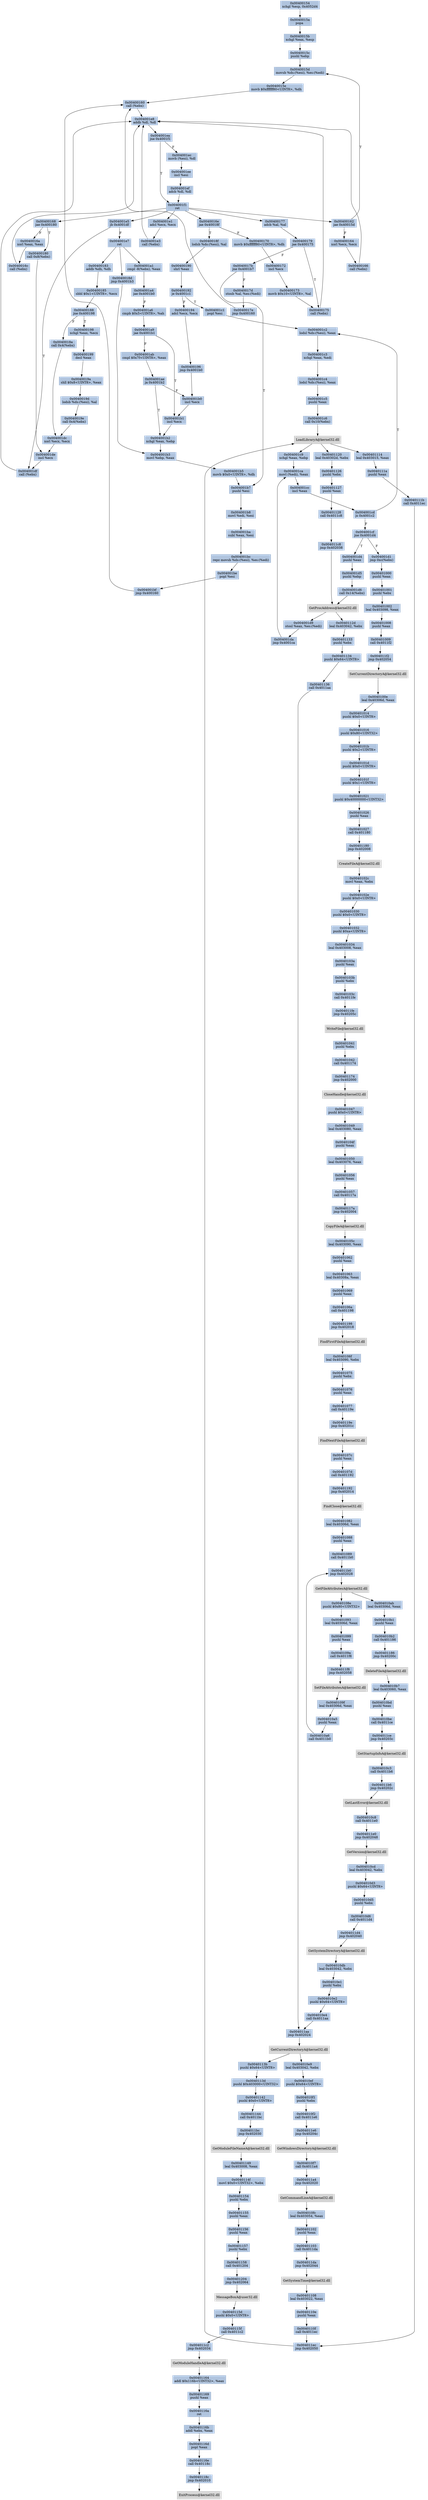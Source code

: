 digraph G {
node[shape=rectangle,style=filled,fillcolor=lightsteelblue,color=lightsteelblue]
bgcolor="transparent"
a0x00400154xchgl_esp_0x4052d4[label="0x00400154\nxchgl %esp, 0x4052d4"];
a0x0040015apopa_[label="0x0040015a\npopa "];
a0x0040015bxchgl_eax_esp[label="0x0040015b\nxchgl %eax, %esp"];
a0x0040015cpushl_ebp[label="0x0040015c\npushl %ebp"];
a0x0040015dmovsb_ds_esi__es_edi_[label="0x0040015d\nmovsb %ds:(%esi), %es:(%edi)"];
a0x0040015emovb_0xffffff80UINT8_dh[label="0x0040015e\nmovb $0xffffff80<UINT8>, %dh"];
a0x00400160call_ebx_[label="0x00400160\ncall (%ebx)"];
a0x004001e8addb_dl_dl[label="0x004001e8\naddb %dl, %dl"];
a0x004001eajne_0x4001f1[label="0x004001ea\njne 0x4001f1"];
a0x004001ecmovb_esi__dl[label="0x004001ec\nmovb (%esi), %dl"];
a0x004001eeincl_esi[label="0x004001ee\nincl %esi"];
a0x004001efadcb_dl_dl[label="0x004001ef\nadcb %dl, %dl"];
a0x004001f1ret[label="0x004001f1\nret"];
a0x00400162jae_0x40015d[label="0x00400162\njae 0x40015d"];
a0x00400164xorl_ecx_ecx[label="0x00400164\nxorl %ecx, %ecx"];
a0x00400166call_ebx_[label="0x00400166\ncall (%ebx)"];
a0x00400168jae_0x400180[label="0x00400168\njae 0x400180"];
a0x0040016axorl_eax_eax[label="0x0040016a\nxorl %eax, %eax"];
a0x0040016ccall_ebx_[label="0x0040016c\ncall (%ebx)"];
a0x0040016ejae_0x40018f[label="0x0040016e\njae 0x40018f"];
a0x00400170movb_0xffffff80UINT8_dh[label="0x00400170\nmovb $0xffffff80<UINT8>, %dh"];
a0x00400172incl_ecx[label="0x00400172\nincl %ecx"];
a0x00400173movb_0x10UINT8_al[label="0x00400173\nmovb $0x10<UINT8>, %al"];
a0x00400175call_ebx_[label="0x00400175\ncall (%ebx)"];
a0x00400177adcb_al_al[label="0x00400177\nadcb %al, %al"];
a0x00400179jae_0x400175[label="0x00400179\njae 0x400175"];
a0x0040017bjne_0x4001b7[label="0x0040017b\njne 0x4001b7"];
a0x0040017dstosb_al_es_edi_[label="0x0040017d\nstosb %al, %es:(%edi)"];
a0x0040017ejmp_0x400160[label="0x0040017e\njmp 0x400160"];
a0x004001b7pushl_esi[label="0x004001b7\npushl %esi"];
a0x004001b8movl_edi_esi[label="0x004001b8\nmovl %edi, %esi"];
a0x004001basubl_eax_esi[label="0x004001ba\nsubl %eax, %esi"];
a0x004001bcrepz_movsb_ds_esi__es_edi_[label="0x004001bc\nrepz movsb %ds:(%esi), %es:(%edi)"];
a0x004001bepopl_esi[label="0x004001be\npopl %esi"];
a0x004001bfjmp_0x400160[label="0x004001bf\njmp 0x400160"];
a0x0040018flodsb_ds_esi__al[label="0x0040018f\nlodsb %ds:(%esi), %al"];
a0x00400190shrl_eax[label="0x00400190\nshrl %eax"];
a0x00400192je_0x4001c1[label="0x00400192\nje 0x4001c1"];
a0x00400194adcl_ecx_ecx[label="0x00400194\nadcl %ecx, %ecx"];
a0x00400196jmp_0x4001b0[label="0x00400196\njmp 0x4001b0"];
a0x004001b0incl_ecx[label="0x004001b0\nincl %ecx"];
a0x004001b1incl_ecx[label="0x004001b1\nincl %ecx"];
a0x004001b2xchgl_eax_ebp[label="0x004001b2\nxchgl %eax, %ebp"];
a0x004001b3movl_ebp_eax[label="0x004001b3\nmovl %ebp, %eax"];
a0x004001b5movb_0x0UINT8_dh[label="0x004001b5\nmovb $0x0<UINT8>, %dh"];
a0x00400180call_0x8ebx_[label="0x00400180\ncall 0x8(%ebx)"];
a0x004001deincl_ecx[label="0x004001de\nincl %ecx"];
a0x004001dfcall_ebx_[label="0x004001df\ncall (%ebx)"];
a0x004001e1adcl_ecx_ecx[label="0x004001e1\nadcl %ecx, %ecx"];
a0x004001e3call_ebx_[label="0x004001e3\ncall (%ebx)"];
a0x004001e5jb_0x4001df[label="0x004001e5\njb 0x4001df"];
a0x004001e7ret[label="0x004001e7\nret"];
a0x00400183addb_dh_dh[label="0x00400183\naddb %dh, %dh"];
a0x00400185sbbl_0x1UINT8_ecx[label="0x00400185\nsbbl $0x1<UINT8>, %ecx"];
a0x00400188jne_0x400198[label="0x00400188\njne 0x400198"];
a0x0040018acall_0x4ebx_[label="0x0040018a\ncall 0x4(%ebx)"];
a0x004001dcxorl_ecx_ecx[label="0x004001dc\nxorl %ecx, %ecx"];
a0x0040018djmp_0x4001b3[label="0x0040018d\njmp 0x4001b3"];
a0x00400198xchgl_eax_ecx[label="0x00400198\nxchgl %eax, %ecx"];
a0x00400199decl_eax[label="0x00400199\ndecl %eax"];
a0x0040019ashll_0x8UINT8_eax[label="0x0040019a\nshll $0x8<UINT8>, %eax"];
a0x0040019dlodsb_ds_esi__al[label="0x0040019d\nlodsb %ds:(%esi), %al"];
a0x0040019ecall_0x4ebx_[label="0x0040019e\ncall 0x4(%ebx)"];
a0x004001a1cmpl__8ebx__eax[label="0x004001a1\ncmpl -8(%ebx), %eax"];
a0x004001a4jae_0x4001b0[label="0x004001a4\njae 0x4001b0"];
a0x004001a6cmpb_0x5UINT8_ah[label="0x004001a6\ncmpb $0x5<UINT8>, %ah"];
a0x004001a9jae_0x4001b1[label="0x004001a9\njae 0x4001b1"];
a0x004001abcmpl_0x7fUINT8_eax[label="0x004001ab\ncmpl $0x7f<UINT8>, %eax"];
a0x004001aeja_0x4001b2[label="0x004001ae\nja 0x4001b2"];
a0x004001c1popl_esi[label="0x004001c1\npopl %esi"];
a0x004001c2lodsl_ds_esi__eax[label="0x004001c2\nlodsl %ds:(%esi), %eax"];
a0x004001c3xchgl_eax_edi[label="0x004001c3\nxchgl %eax, %edi"];
a0x004001c4lodsl_ds_esi__eax[label="0x004001c4\nlodsl %ds:(%esi), %eax"];
a0x004001c5pushl_eax[label="0x004001c5\npushl %eax"];
a0x004001c6call_0x10ebx_[label="0x004001c6\ncall 0x10(%ebx)"];
LoadLibraryA_kernel32_dll[label="LoadLibraryA@kernel32.dll",color="lightgrey",fillcolor="lightgrey"];
a0x004001c9xchgl_eax_ebp[label="0x004001c9\nxchgl %eax, %ebp"];
a0x004001camovl_edi__eax[label="0x004001ca\nmovl (%edi), %eax"];
a0x004001ccincl_eax[label="0x004001cc\nincl %eax"];
a0x004001cdjs_0x4001c2[label="0x004001cd\njs 0x4001c2"];
a0x004001cfjne_0x4001d4[label="0x004001cf\njne 0x4001d4"];
a0x004001d4pushl_eax[label="0x004001d4\npushl %eax"];
a0x004001d5pushl_ebp[label="0x004001d5\npushl %ebp"];
a0x004001d6call_0x14ebx_[label="0x004001d6\ncall 0x14(%ebx)"];
GetProcAddress_kernel32_dll[label="GetProcAddress@kernel32.dll",color="lightgrey",fillcolor="lightgrey"];
a0x004001d9stosl_eax_es_edi_[label="0x004001d9\nstosl %eax, %es:(%edi)"];
a0x004001dajmp_0x4001ca[label="0x004001da\njmp 0x4001ca"];
a0x004001d1jmp_0xcebx_[label="0x004001d1\njmp 0xc(%ebx)"];
a0x00401000pushl_eax[label="0x00401000\npushl %eax"];
a0x00401001pushl_ebx[label="0x00401001\npushl %ebx"];
a0x00401002leal_0x403098_eax[label="0x00401002\nleal 0x403098, %eax"];
a0x00401008pushl_eax[label="0x00401008\npushl %eax"];
a0x00401009call_0x4011f2[label="0x00401009\ncall 0x4011f2"];
a0x004011f2jmp_0x402054[label="0x004011f2\njmp 0x402054"];
SetCurrentDirectoryA_kernel32_dll[label="SetCurrentDirectoryA@kernel32.dll",color="lightgrey",fillcolor="lightgrey"];
a0x0040100eleal_0x40306d_eax[label="0x0040100e\nleal 0x40306d, %eax"];
a0x00401014pushl_0x0UINT8[label="0x00401014\npushl $0x0<UINT8>"];
a0x00401016pushl_0x80UINT32[label="0x00401016\npushl $0x80<UINT32>"];
a0x0040101bpushl_0x2UINT8[label="0x0040101b\npushl $0x2<UINT8>"];
a0x0040101dpushl_0x0UINT8[label="0x0040101d\npushl $0x0<UINT8>"];
a0x0040101fpushl_0x1UINT8[label="0x0040101f\npushl $0x1<UINT8>"];
a0x00401021pushl_0x40000000UINT32[label="0x00401021\npushl $0x40000000<UINT32>"];
a0x00401026pushl_eax[label="0x00401026\npushl %eax"];
a0x00401027call_0x401180[label="0x00401027\ncall 0x401180"];
a0x00401180jmp_0x402008[label="0x00401180\njmp 0x402008"];
CreateFileA_kernel32_dll[label="CreateFileA@kernel32.dll",color="lightgrey",fillcolor="lightgrey"];
a0x0040102cmovl_eax_ebx[label="0x0040102c\nmovl %eax, %ebx"];
a0x0040102epushl_0x0UINT8[label="0x0040102e\npushl $0x0<UINT8>"];
a0x00401030pushl_0x0UINT8[label="0x00401030\npushl $0x0<UINT8>"];
a0x00401032pushl_0xaUINT8[label="0x00401032\npushl $0xa<UINT8>"];
a0x00401034leal_0x403008_eax[label="0x00401034\nleal 0x403008, %eax"];
a0x0040103apushl_eax[label="0x0040103a\npushl %eax"];
a0x0040103bpushl_ebx[label="0x0040103b\npushl %ebx"];
a0x0040103ccall_0x4011fe[label="0x0040103c\ncall 0x4011fe"];
a0x004011fejmp_0x40205c[label="0x004011fe\njmp 0x40205c"];
WriteFile_kernel32_dll[label="WriteFile@kernel32.dll",color="lightgrey",fillcolor="lightgrey"];
a0x00401041pushl_ebx[label="0x00401041\npushl %ebx"];
a0x00401042call_0x401174[label="0x00401042\ncall 0x401174"];
a0x00401174jmp_0x402000[label="0x00401174\njmp 0x402000"];
CloseHandle_kernel32_dll[label="CloseHandle@kernel32.dll",color="lightgrey",fillcolor="lightgrey"];
a0x00401047pushl_0x0UINT8[label="0x00401047\npushl $0x0<UINT8>"];
a0x00401049leal_0x403080_eax[label="0x00401049\nleal 0x403080, %eax"];
a0x0040104fpushl_eax[label="0x0040104f\npushl %eax"];
a0x00401050leal_0x403076_eax[label="0x00401050\nleal 0x403076, %eax"];
a0x00401056pushl_eax[label="0x00401056\npushl %eax"];
a0x00401057call_0x40117a[label="0x00401057\ncall 0x40117a"];
a0x0040117ajmp_0x402004[label="0x0040117a\njmp 0x402004"];
CopyFileA_kernel32_dll[label="CopyFileA@kernel32.dll",color="lightgrey",fillcolor="lightgrey"];
a0x0040105cleal_0x403090_eax[label="0x0040105c\nleal 0x403090, %eax"];
a0x00401062pushl_eax[label="0x00401062\npushl %eax"];
a0x00401063leal_0x40308a_eax[label="0x00401063\nleal 0x40308a, %eax"];
a0x00401069pushl_eax[label="0x00401069\npushl %eax"];
a0x0040106acall_0x401198[label="0x0040106a\ncall 0x401198"];
a0x00401198jmp_0x402018[label="0x00401198\njmp 0x402018"];
FindFirstFileA_kernel32_dll[label="FindFirstFileA@kernel32.dll",color="lightgrey",fillcolor="lightgrey"];
a0x0040106fleal_0x403090_ebx[label="0x0040106f\nleal 0x403090, %ebx"];
a0x00401075pushl_ebx[label="0x00401075\npushl %ebx"];
a0x00401076pushl_eax[label="0x00401076\npushl %eax"];
a0x00401077call_0x40119e[label="0x00401077\ncall 0x40119e"];
a0x0040119ejmp_0x40201c[label="0x0040119e\njmp 0x40201c"];
FindNextFileA_kernel32_dll[label="FindNextFileA@kernel32.dll",color="lightgrey",fillcolor="lightgrey"];
a0x0040107cpushl_eax[label="0x0040107c\npushl %eax"];
a0x0040107dcall_0x401192[label="0x0040107d\ncall 0x401192"];
a0x00401192jmp_0x402014[label="0x00401192\njmp 0x402014"];
FindClose_kernel32_dll[label="FindClose@kernel32.dll",color="lightgrey",fillcolor="lightgrey"];
a0x00401082leal_0x40306d_eax[label="0x00401082\nleal 0x40306d, %eax"];
a0x00401088pushl_eax[label="0x00401088\npushl %eax"];
a0x00401089call_0x4011b0[label="0x00401089\ncall 0x4011b0"];
a0x004011b0jmp_0x402028[label="0x004011b0\njmp 0x402028"];
GetFileAttributesA_kernel32_dll[label="GetFileAttributesA@kernel32.dll",color="lightgrey",fillcolor="lightgrey"];
a0x0040108epushl_0x80UINT32[label="0x0040108e\npushl $0x80<UINT32>"];
a0x00401093leal_0x40306d_eax[label="0x00401093\nleal 0x40306d, %eax"];
a0x00401099pushl_eax[label="0x00401099\npushl %eax"];
a0x0040109acall_0x4011f8[label="0x0040109a\ncall 0x4011f8"];
a0x004011f8jmp_0x402058[label="0x004011f8\njmp 0x402058"];
SetFileAttributesA_kernel32_dll[label="SetFileAttributesA@kernel32.dll",color="lightgrey",fillcolor="lightgrey"];
a0x0040109fleal_0x40306d_eax[label="0x0040109f\nleal 0x40306d, %eax"];
a0x004010a5pushl_eax[label="0x004010a5\npushl %eax"];
a0x004010a6call_0x4011b0[label="0x004010a6\ncall 0x4011b0"];
a0x004010ableal_0x40306d_eax[label="0x004010ab\nleal 0x40306d, %eax"];
a0x004010b1pushl_eax[label="0x004010b1\npushl %eax"];
a0x004010b2call_0x401186[label="0x004010b2\ncall 0x401186"];
a0x00401186jmp_0x40200c[label="0x00401186\njmp 0x40200c"];
DeleteFileA_kernel32_dll[label="DeleteFileA@kernel32.dll",color="lightgrey",fillcolor="lightgrey"];
a0x004010b7leal_0x403060_eax[label="0x004010b7\nleal 0x403060, %eax"];
a0x004010bdpushl_eax[label="0x004010bd\npushl %eax"];
a0x004010becall_0x4011ce[label="0x004010be\ncall 0x4011ce"];
a0x004011cejmp_0x40203c[label="0x004011ce\njmp 0x40203c"];
GetStartupInfoA_kernel32_dll[label="GetStartupInfoA@kernel32.dll",color="lightgrey",fillcolor="lightgrey"];
a0x004010c3call_0x4011b6[label="0x004010c3\ncall 0x4011b6"];
a0x004011b6jmp_0x40202c[label="0x004011b6\njmp 0x40202c"];
GetLastError_kernel32_dll[label="GetLastError@kernel32.dll",color="lightgrey",fillcolor="lightgrey"];
a0x004010c8call_0x4011e0[label="0x004010c8\ncall 0x4011e0"];
a0x004011e0jmp_0x402048[label="0x004011e0\njmp 0x402048"];
GetVersion_kernel32_dll[label="GetVersion@kernel32.dll",color="lightgrey",fillcolor="lightgrey"];
a0x004010cdleal_0x403042_ebx[label="0x004010cd\nleal 0x403042, %ebx"];
a0x004010d3pushl_0x64UINT8[label="0x004010d3\npushl $0x64<UINT8>"];
a0x004010d5pushl_ebx[label="0x004010d5\npushl %ebx"];
a0x004010d6call_0x4011d4[label="0x004010d6\ncall 0x4011d4"];
a0x004011d4jmp_0x402040[label="0x004011d4\njmp 0x402040"];
GetSystemDirectoryA_kernel32_dll[label="GetSystemDirectoryA@kernel32.dll",color="lightgrey",fillcolor="lightgrey"];
a0x004010dbleal_0x403042_ebx[label="0x004010db\nleal 0x403042, %ebx"];
a0x004010e1pushl_ebx[label="0x004010e1\npushl %ebx"];
a0x004010e2pushl_0x64UINT8[label="0x004010e2\npushl $0x64<UINT8>"];
a0x004010e4call_0x4011aa[label="0x004010e4\ncall 0x4011aa"];
a0x004011aajmp_0x402024[label="0x004011aa\njmp 0x402024"];
GetCurrentDirectoryA_kernel32_dll[label="GetCurrentDirectoryA@kernel32.dll",color="lightgrey",fillcolor="lightgrey"];
a0x004010e9leal_0x403042_ebx[label="0x004010e9\nleal 0x403042, %ebx"];
a0x004010efpushl_0x64UINT8[label="0x004010ef\npushl $0x64<UINT8>"];
a0x004010f1pushl_ebx[label="0x004010f1\npushl %ebx"];
a0x004010f2call_0x4011e6[label="0x004010f2\ncall 0x4011e6"];
a0x004011e6jmp_0x40204c[label="0x004011e6\njmp 0x40204c"];
GetWindowsDirectoryA_kernel32_dll[label="GetWindowsDirectoryA@kernel32.dll",color="lightgrey",fillcolor="lightgrey"];
a0x004010f7call_0x4011a4[label="0x004010f7\ncall 0x4011a4"];
a0x004011a4jmp_0x402020[label="0x004011a4\njmp 0x402020"];
GetCommandLineA_kernel32_dll[label="GetCommandLineA@kernel32.dll",color="lightgrey",fillcolor="lightgrey"];
a0x004010fcleal_0x403054_eax[label="0x004010fc\nleal 0x403054, %eax"];
a0x00401102pushl_eax[label="0x00401102\npushl %eax"];
a0x00401103call_0x4011da[label="0x00401103\ncall 0x4011da"];
a0x004011dajmp_0x402044[label="0x004011da\njmp 0x402044"];
GetSystemTime_kernel32_dll[label="GetSystemTime@kernel32.dll",color="lightgrey",fillcolor="lightgrey"];
a0x00401108leal_0x403022_eax[label="0x00401108\nleal 0x403022, %eax"];
a0x0040110epushl_eax[label="0x0040110e\npushl %eax"];
a0x0040110fcall_0x4011ec[label="0x0040110f\ncall 0x4011ec"];
a0x004011ecjmp_0x402050[label="0x004011ec\njmp 0x402050"];
a0x00401114leal_0x403015_eax[label="0x00401114\nleal 0x403015, %eax"];
a0x0040111apushl_eax[label="0x0040111a\npushl %eax"];
a0x0040111bcall_0x4011ec[label="0x0040111b\ncall 0x4011ec"];
a0x00401120leal_0x40302d_ebx[label="0x00401120\nleal 0x40302d, %ebx"];
a0x00401126pushl_ebx[label="0x00401126\npushl %ebx"];
a0x00401127pushl_eax[label="0x00401127\npushl %eax"];
a0x00401128call_0x4011c8[label="0x00401128\ncall 0x4011c8"];
a0x004011c8jmp_0x402038[label="0x004011c8\njmp 0x402038"];
a0x0040112dleal_0x403042_ebx[label="0x0040112d\nleal 0x403042, %ebx"];
a0x00401133pushl_ebx[label="0x00401133\npushl %ebx"];
a0x00401134pushl_0x64UINT8[label="0x00401134\npushl $0x64<UINT8>"];
a0x00401136call_0x4011aa[label="0x00401136\ncall 0x4011aa"];
a0x0040113bpushl_0x64UINT8[label="0x0040113b\npushl $0x64<UINT8>"];
a0x0040113dpushl_0x403000UINT32[label="0x0040113d\npushl $0x403000<UINT32>"];
a0x00401142pushl_0x0UINT8[label="0x00401142\npushl $0x0<UINT8>"];
a0x00401144call_0x4011bc[label="0x00401144\ncall 0x4011bc"];
a0x004011bcjmp_0x402030[label="0x004011bc\njmp 0x402030"];
GetModuleFileNameA_kernel32_dll[label="GetModuleFileNameA@kernel32.dll",color="lightgrey",fillcolor="lightgrey"];
a0x00401149leal_0x403008_eax[label="0x00401149\nleal 0x403008, %eax"];
a0x0040114fmovl_0x0UINT32_ebx[label="0x0040114f\nmovl $0x0<UINT32>, %ebx"];
a0x00401154pushl_ebx[label="0x00401154\npushl %ebx"];
a0x00401155pushl_eax[label="0x00401155\npushl %eax"];
a0x00401156pushl_eax[label="0x00401156\npushl %eax"];
a0x00401157pushl_ebx[label="0x00401157\npushl %ebx"];
a0x00401158call_0x401204[label="0x00401158\ncall 0x401204"];
a0x00401204jmp_0x402064[label="0x00401204\njmp 0x402064"];
MessageBoxA_user32_dll[label="MessageBoxA@user32.dll",color="lightgrey",fillcolor="lightgrey"];
a0x0040115dpushl_0x0UINT8[label="0x0040115d\npushl $0x0<UINT8>"];
a0x0040115fcall_0x4011c2[label="0x0040115f\ncall 0x4011c2"];
a0x004011c2jmp_0x402034[label="0x004011c2\njmp 0x402034"];
GetModuleHandleA_kernel32_dll[label="GetModuleHandleA@kernel32.dll",color="lightgrey",fillcolor="lightgrey"];
a0x00401164addl_0x116bUINT32_eax[label="0x00401164\naddl $0x116b<UINT32>, %eax"];
a0x00401169pushl_eax[label="0x00401169\npushl %eax"];
a0x0040116aret[label="0x0040116a\nret"];
a0x0040116baddl_ebx_eax[label="0x0040116b\naddl %ebx, %eax"];
a0x0040116dpopl_eax[label="0x0040116d\npopl %eax"];
a0x0040116ecall_0x40118c[label="0x0040116e\ncall 0x40118c"];
a0x0040118cjmp_0x402010[label="0x0040118c\njmp 0x402010"];
ExitProcess_kernel32_dll[label="ExitProcess@kernel32.dll",color="lightgrey",fillcolor="lightgrey"];
a0x00400154xchgl_esp_0x4052d4 -> a0x0040015apopa_ [color="#000000"];
a0x0040015apopa_ -> a0x0040015bxchgl_eax_esp [color="#000000"];
a0x0040015bxchgl_eax_esp -> a0x0040015cpushl_ebp [color="#000000"];
a0x0040015cpushl_ebp -> a0x0040015dmovsb_ds_esi__es_edi_ [color="#000000"];
a0x0040015dmovsb_ds_esi__es_edi_ -> a0x0040015emovb_0xffffff80UINT8_dh [color="#000000"];
a0x0040015emovb_0xffffff80UINT8_dh -> a0x00400160call_ebx_ [color="#000000"];
a0x00400160call_ebx_ -> a0x004001e8addb_dl_dl [color="#000000"];
a0x004001e8addb_dl_dl -> a0x004001eajne_0x4001f1 [color="#000000"];
a0x004001eajne_0x4001f1 -> a0x004001ecmovb_esi__dl [color="#000000",label="F"];
a0x004001ecmovb_esi__dl -> a0x004001eeincl_esi [color="#000000"];
a0x004001eeincl_esi -> a0x004001efadcb_dl_dl [color="#000000"];
a0x004001efadcb_dl_dl -> a0x004001f1ret [color="#000000"];
a0x004001f1ret -> a0x00400162jae_0x40015d [color="#000000"];
a0x00400162jae_0x40015d -> a0x0040015dmovsb_ds_esi__es_edi_ [color="#000000",label="T"];
a0x004001eajne_0x4001f1 -> a0x004001f1ret [color="#000000",label="T"];
a0x00400162jae_0x40015d -> a0x00400164xorl_ecx_ecx [color="#000000",label="F"];
a0x00400164xorl_ecx_ecx -> a0x00400166call_ebx_ [color="#000000"];
a0x00400166call_ebx_ -> a0x004001e8addb_dl_dl [color="#000000"];
a0x004001f1ret -> a0x00400168jae_0x400180 [color="#000000"];
a0x00400168jae_0x400180 -> a0x0040016axorl_eax_eax [color="#000000",label="F"];
a0x0040016axorl_eax_eax -> a0x0040016ccall_ebx_ [color="#000000"];
a0x0040016ccall_ebx_ -> a0x004001e8addb_dl_dl [color="#000000"];
a0x004001f1ret -> a0x0040016ejae_0x40018f [color="#000000"];
a0x0040016ejae_0x40018f -> a0x00400170movb_0xffffff80UINT8_dh [color="#000000",label="F"];
a0x00400170movb_0xffffff80UINT8_dh -> a0x00400172incl_ecx [color="#000000"];
a0x00400172incl_ecx -> a0x00400173movb_0x10UINT8_al [color="#000000"];
a0x00400173movb_0x10UINT8_al -> a0x00400175call_ebx_ [color="#000000"];
a0x00400175call_ebx_ -> a0x004001e8addb_dl_dl [color="#000000"];
a0x004001f1ret -> a0x00400177adcb_al_al [color="#000000"];
a0x00400177adcb_al_al -> a0x00400179jae_0x400175 [color="#000000"];
a0x00400179jae_0x400175 -> a0x00400175call_ebx_ [color="#000000",label="T"];
a0x00400179jae_0x400175 -> a0x0040017bjne_0x4001b7 [color="#000000",label="F"];
a0x0040017bjne_0x4001b7 -> a0x0040017dstosb_al_es_edi_ [color="#000000",label="F"];
a0x0040017dstosb_al_es_edi_ -> a0x0040017ejmp_0x400160 [color="#000000"];
a0x0040017ejmp_0x400160 -> a0x00400160call_ebx_ [color="#000000"];
a0x0040017bjne_0x4001b7 -> a0x004001b7pushl_esi [color="#000000",label="T"];
a0x004001b7pushl_esi -> a0x004001b8movl_edi_esi [color="#000000"];
a0x004001b8movl_edi_esi -> a0x004001basubl_eax_esi [color="#000000"];
a0x004001basubl_eax_esi -> a0x004001bcrepz_movsb_ds_esi__es_edi_ [color="#000000"];
a0x004001bcrepz_movsb_ds_esi__es_edi_ -> a0x004001bepopl_esi [color="#000000"];
a0x004001bepopl_esi -> a0x004001bfjmp_0x400160 [color="#000000"];
a0x004001bfjmp_0x400160 -> a0x00400160call_ebx_ [color="#000000"];
a0x0040016ejae_0x40018f -> a0x0040018flodsb_ds_esi__al [color="#000000",label="T"];
a0x0040018flodsb_ds_esi__al -> a0x00400190shrl_eax [color="#000000"];
a0x00400190shrl_eax -> a0x00400192je_0x4001c1 [color="#000000"];
a0x00400192je_0x4001c1 -> a0x00400194adcl_ecx_ecx [color="#000000",label="F"];
a0x00400194adcl_ecx_ecx -> a0x00400196jmp_0x4001b0 [color="#000000"];
a0x00400196jmp_0x4001b0 -> a0x004001b0incl_ecx [color="#000000"];
a0x004001b0incl_ecx -> a0x004001b1incl_ecx [color="#000000"];
a0x004001b1incl_ecx -> a0x004001b2xchgl_eax_ebp [color="#000000"];
a0x004001b2xchgl_eax_ebp -> a0x004001b3movl_ebp_eax [color="#000000"];
a0x004001b3movl_ebp_eax -> a0x004001b5movb_0x0UINT8_dh [color="#000000"];
a0x004001b5movb_0x0UINT8_dh -> a0x004001b7pushl_esi [color="#000000"];
a0x00400168jae_0x400180 -> a0x00400180call_0x8ebx_ [color="#000000",label="T"];
a0x00400180call_0x8ebx_ -> a0x004001deincl_ecx [color="#000000"];
a0x004001deincl_ecx -> a0x004001dfcall_ebx_ [color="#000000"];
a0x004001dfcall_ebx_ -> a0x004001e8addb_dl_dl [color="#000000"];
a0x004001f1ret -> a0x004001e1adcl_ecx_ecx [color="#000000"];
a0x004001e1adcl_ecx_ecx -> a0x004001e3call_ebx_ [color="#000000"];
a0x004001e3call_ebx_ -> a0x004001e8addb_dl_dl [color="#000000"];
a0x004001f1ret -> a0x004001e5jb_0x4001df [color="#000000"];
a0x004001e5jb_0x4001df -> a0x004001e7ret [color="#000000",label="F"];
a0x004001e7ret -> a0x00400183addb_dh_dh [color="#000000"];
a0x00400183addb_dh_dh -> a0x00400185sbbl_0x1UINT8_ecx [color="#000000"];
a0x00400185sbbl_0x1UINT8_ecx -> a0x00400188jne_0x400198 [color="#000000"];
a0x00400188jne_0x400198 -> a0x0040018acall_0x4ebx_ [color="#000000",label="F"];
a0x0040018acall_0x4ebx_ -> a0x004001dcxorl_ecx_ecx [color="#000000"];
a0x004001dcxorl_ecx_ecx -> a0x004001deincl_ecx [color="#000000"];
a0x004001e7ret -> a0x0040018djmp_0x4001b3 [color="#000000"];
a0x0040018djmp_0x4001b3 -> a0x004001b3movl_ebp_eax [color="#000000"];
a0x00400188jne_0x400198 -> a0x00400198xchgl_eax_ecx [color="#000000",label="T"];
a0x00400198xchgl_eax_ecx -> a0x00400199decl_eax [color="#000000"];
a0x00400199decl_eax -> a0x0040019ashll_0x8UINT8_eax [color="#000000"];
a0x0040019ashll_0x8UINT8_eax -> a0x0040019dlodsb_ds_esi__al [color="#000000"];
a0x0040019dlodsb_ds_esi__al -> a0x0040019ecall_0x4ebx_ [color="#000000"];
a0x0040019ecall_0x4ebx_ -> a0x004001dcxorl_ecx_ecx [color="#000000"];
a0x004001e7ret -> a0x004001a1cmpl__8ebx__eax [color="#000000"];
a0x004001a1cmpl__8ebx__eax -> a0x004001a4jae_0x4001b0 [color="#000000"];
a0x004001a4jae_0x4001b0 -> a0x004001a6cmpb_0x5UINT8_ah [color="#000000",label="F"];
a0x004001a6cmpb_0x5UINT8_ah -> a0x004001a9jae_0x4001b1 [color="#000000"];
a0x004001a9jae_0x4001b1 -> a0x004001abcmpl_0x7fUINT8_eax [color="#000000",label="F"];
a0x004001abcmpl_0x7fUINT8_eax -> a0x004001aeja_0x4001b2 [color="#000000"];
a0x004001aeja_0x4001b2 -> a0x004001b0incl_ecx [color="#000000",label="F"];
a0x004001e5jb_0x4001df -> a0x004001dfcall_ebx_ [color="#000000",label="T"];
a0x004001aeja_0x4001b2 -> a0x004001b2xchgl_eax_ebp [color="#000000",label="T"];
a0x004001a9jae_0x4001b1 -> a0x004001b1incl_ecx [color="#000000",label="T"];
a0x00400192je_0x4001c1 -> a0x004001c1popl_esi [color="#000000",label="T"];
a0x004001c1popl_esi -> a0x004001c2lodsl_ds_esi__eax [color="#000000"];
a0x004001c2lodsl_ds_esi__eax -> a0x004001c3xchgl_eax_edi [color="#000000"];
a0x004001c3xchgl_eax_edi -> a0x004001c4lodsl_ds_esi__eax [color="#000000"];
a0x004001c4lodsl_ds_esi__eax -> a0x004001c5pushl_eax [color="#000000"];
a0x004001c5pushl_eax -> a0x004001c6call_0x10ebx_ [color="#000000"];
a0x004001c6call_0x10ebx_ -> LoadLibraryA_kernel32_dll [color="#000000"];
LoadLibraryA_kernel32_dll -> a0x004001c9xchgl_eax_ebp [color="#000000"];
a0x004001c9xchgl_eax_ebp -> a0x004001camovl_edi__eax [color="#000000"];
a0x004001camovl_edi__eax -> a0x004001ccincl_eax [color="#000000"];
a0x004001ccincl_eax -> a0x004001cdjs_0x4001c2 [color="#000000"];
a0x004001cdjs_0x4001c2 -> a0x004001cfjne_0x4001d4 [color="#000000",label="F"];
a0x004001cfjne_0x4001d4 -> a0x004001d4pushl_eax [color="#000000",label="T"];
a0x004001d4pushl_eax -> a0x004001d5pushl_ebp [color="#000000"];
a0x004001d5pushl_ebp -> a0x004001d6call_0x14ebx_ [color="#000000"];
a0x004001d6call_0x14ebx_ -> GetProcAddress_kernel32_dll [color="#000000"];
GetProcAddress_kernel32_dll -> a0x004001d9stosl_eax_es_edi_ [color="#000000"];
a0x004001d9stosl_eax_es_edi_ -> a0x004001dajmp_0x4001ca [color="#000000"];
a0x004001dajmp_0x4001ca -> a0x004001camovl_edi__eax [color="#000000"];
a0x004001cdjs_0x4001c2 -> a0x004001c2lodsl_ds_esi__eax [color="#000000",label="T"];
a0x004001cfjne_0x4001d4 -> a0x004001d1jmp_0xcebx_ [color="#000000",label="F"];
a0x004001d1jmp_0xcebx_ -> a0x00401000pushl_eax [color="#000000"];
a0x00401000pushl_eax -> a0x00401001pushl_ebx [color="#000000"];
a0x00401001pushl_ebx -> a0x00401002leal_0x403098_eax [color="#000000"];
a0x00401002leal_0x403098_eax -> a0x00401008pushl_eax [color="#000000"];
a0x00401008pushl_eax -> a0x00401009call_0x4011f2 [color="#000000"];
a0x00401009call_0x4011f2 -> a0x004011f2jmp_0x402054 [color="#000000"];
a0x004011f2jmp_0x402054 -> SetCurrentDirectoryA_kernel32_dll [color="#000000"];
SetCurrentDirectoryA_kernel32_dll -> a0x0040100eleal_0x40306d_eax [color="#000000"];
a0x0040100eleal_0x40306d_eax -> a0x00401014pushl_0x0UINT8 [color="#000000"];
a0x00401014pushl_0x0UINT8 -> a0x00401016pushl_0x80UINT32 [color="#000000"];
a0x00401016pushl_0x80UINT32 -> a0x0040101bpushl_0x2UINT8 [color="#000000"];
a0x0040101bpushl_0x2UINT8 -> a0x0040101dpushl_0x0UINT8 [color="#000000"];
a0x0040101dpushl_0x0UINT8 -> a0x0040101fpushl_0x1UINT8 [color="#000000"];
a0x0040101fpushl_0x1UINT8 -> a0x00401021pushl_0x40000000UINT32 [color="#000000"];
a0x00401021pushl_0x40000000UINT32 -> a0x00401026pushl_eax [color="#000000"];
a0x00401026pushl_eax -> a0x00401027call_0x401180 [color="#000000"];
a0x00401027call_0x401180 -> a0x00401180jmp_0x402008 [color="#000000"];
a0x00401180jmp_0x402008 -> CreateFileA_kernel32_dll [color="#000000"];
CreateFileA_kernel32_dll -> a0x0040102cmovl_eax_ebx [color="#000000"];
a0x0040102cmovl_eax_ebx -> a0x0040102epushl_0x0UINT8 [color="#000000"];
a0x0040102epushl_0x0UINT8 -> a0x00401030pushl_0x0UINT8 [color="#000000"];
a0x00401030pushl_0x0UINT8 -> a0x00401032pushl_0xaUINT8 [color="#000000"];
a0x00401032pushl_0xaUINT8 -> a0x00401034leal_0x403008_eax [color="#000000"];
a0x00401034leal_0x403008_eax -> a0x0040103apushl_eax [color="#000000"];
a0x0040103apushl_eax -> a0x0040103bpushl_ebx [color="#000000"];
a0x0040103bpushl_ebx -> a0x0040103ccall_0x4011fe [color="#000000"];
a0x0040103ccall_0x4011fe -> a0x004011fejmp_0x40205c [color="#000000"];
a0x004011fejmp_0x40205c -> WriteFile_kernel32_dll [color="#000000"];
WriteFile_kernel32_dll -> a0x00401041pushl_ebx [color="#000000"];
a0x00401041pushl_ebx -> a0x00401042call_0x401174 [color="#000000"];
a0x00401042call_0x401174 -> a0x00401174jmp_0x402000 [color="#000000"];
a0x00401174jmp_0x402000 -> CloseHandle_kernel32_dll [color="#000000"];
CloseHandle_kernel32_dll -> a0x00401047pushl_0x0UINT8 [color="#000000"];
a0x00401047pushl_0x0UINT8 -> a0x00401049leal_0x403080_eax [color="#000000"];
a0x00401049leal_0x403080_eax -> a0x0040104fpushl_eax [color="#000000"];
a0x0040104fpushl_eax -> a0x00401050leal_0x403076_eax [color="#000000"];
a0x00401050leal_0x403076_eax -> a0x00401056pushl_eax [color="#000000"];
a0x00401056pushl_eax -> a0x00401057call_0x40117a [color="#000000"];
a0x00401057call_0x40117a -> a0x0040117ajmp_0x402004 [color="#000000"];
a0x0040117ajmp_0x402004 -> CopyFileA_kernel32_dll [color="#000000"];
CopyFileA_kernel32_dll -> a0x0040105cleal_0x403090_eax [color="#000000"];
a0x0040105cleal_0x403090_eax -> a0x00401062pushl_eax [color="#000000"];
a0x00401062pushl_eax -> a0x00401063leal_0x40308a_eax [color="#000000"];
a0x00401063leal_0x40308a_eax -> a0x00401069pushl_eax [color="#000000"];
a0x00401069pushl_eax -> a0x0040106acall_0x401198 [color="#000000"];
a0x0040106acall_0x401198 -> a0x00401198jmp_0x402018 [color="#000000"];
a0x00401198jmp_0x402018 -> FindFirstFileA_kernel32_dll [color="#000000"];
FindFirstFileA_kernel32_dll -> a0x0040106fleal_0x403090_ebx [color="#000000"];
a0x0040106fleal_0x403090_ebx -> a0x00401075pushl_ebx [color="#000000"];
a0x00401075pushl_ebx -> a0x00401076pushl_eax [color="#000000"];
a0x00401076pushl_eax -> a0x00401077call_0x40119e [color="#000000"];
a0x00401077call_0x40119e -> a0x0040119ejmp_0x40201c [color="#000000"];
a0x0040119ejmp_0x40201c -> FindNextFileA_kernel32_dll [color="#000000"];
FindNextFileA_kernel32_dll -> a0x0040107cpushl_eax [color="#000000"];
a0x0040107cpushl_eax -> a0x0040107dcall_0x401192 [color="#000000"];
a0x0040107dcall_0x401192 -> a0x00401192jmp_0x402014 [color="#000000"];
a0x00401192jmp_0x402014 -> FindClose_kernel32_dll [color="#000000"];
FindClose_kernel32_dll -> a0x00401082leal_0x40306d_eax [color="#000000"];
a0x00401082leal_0x40306d_eax -> a0x00401088pushl_eax [color="#000000"];
a0x00401088pushl_eax -> a0x00401089call_0x4011b0 [color="#000000"];
a0x00401089call_0x4011b0 -> a0x004011b0jmp_0x402028 [color="#000000"];
a0x004011b0jmp_0x402028 -> GetFileAttributesA_kernel32_dll [color="#000000"];
GetFileAttributesA_kernel32_dll -> a0x0040108epushl_0x80UINT32 [color="#000000"];
a0x0040108epushl_0x80UINT32 -> a0x00401093leal_0x40306d_eax [color="#000000"];
a0x00401093leal_0x40306d_eax -> a0x00401099pushl_eax [color="#000000"];
a0x00401099pushl_eax -> a0x0040109acall_0x4011f8 [color="#000000"];
a0x0040109acall_0x4011f8 -> a0x004011f8jmp_0x402058 [color="#000000"];
a0x004011f8jmp_0x402058 -> SetFileAttributesA_kernel32_dll [color="#000000"];
SetFileAttributesA_kernel32_dll -> a0x0040109fleal_0x40306d_eax [color="#000000"];
a0x0040109fleal_0x40306d_eax -> a0x004010a5pushl_eax [color="#000000"];
a0x004010a5pushl_eax -> a0x004010a6call_0x4011b0 [color="#000000"];
a0x004010a6call_0x4011b0 -> a0x004011b0jmp_0x402028 [color="#000000"];
GetFileAttributesA_kernel32_dll -> a0x004010ableal_0x40306d_eax [color="#000000"];
a0x004010ableal_0x40306d_eax -> a0x004010b1pushl_eax [color="#000000"];
a0x004010b1pushl_eax -> a0x004010b2call_0x401186 [color="#000000"];
a0x004010b2call_0x401186 -> a0x00401186jmp_0x40200c [color="#000000"];
a0x00401186jmp_0x40200c -> DeleteFileA_kernel32_dll [color="#000000"];
DeleteFileA_kernel32_dll -> a0x004010b7leal_0x403060_eax [color="#000000"];
a0x004010b7leal_0x403060_eax -> a0x004010bdpushl_eax [color="#000000"];
a0x004010bdpushl_eax -> a0x004010becall_0x4011ce [color="#000000"];
a0x004010becall_0x4011ce -> a0x004011cejmp_0x40203c [color="#000000"];
a0x004011cejmp_0x40203c -> GetStartupInfoA_kernel32_dll [color="#000000"];
GetStartupInfoA_kernel32_dll -> a0x004010c3call_0x4011b6 [color="#000000"];
a0x004010c3call_0x4011b6 -> a0x004011b6jmp_0x40202c [color="#000000"];
a0x004011b6jmp_0x40202c -> GetLastError_kernel32_dll [color="#000000"];
GetLastError_kernel32_dll -> a0x004010c8call_0x4011e0 [color="#000000"];
a0x004010c8call_0x4011e0 -> a0x004011e0jmp_0x402048 [color="#000000"];
a0x004011e0jmp_0x402048 -> GetVersion_kernel32_dll [color="#000000"];
GetVersion_kernel32_dll -> a0x004010cdleal_0x403042_ebx [color="#000000"];
a0x004010cdleal_0x403042_ebx -> a0x004010d3pushl_0x64UINT8 [color="#000000"];
a0x004010d3pushl_0x64UINT8 -> a0x004010d5pushl_ebx [color="#000000"];
a0x004010d5pushl_ebx -> a0x004010d6call_0x4011d4 [color="#000000"];
a0x004010d6call_0x4011d4 -> a0x004011d4jmp_0x402040 [color="#000000"];
a0x004011d4jmp_0x402040 -> GetSystemDirectoryA_kernel32_dll [color="#000000"];
GetSystemDirectoryA_kernel32_dll -> a0x004010dbleal_0x403042_ebx [color="#000000"];
a0x004010dbleal_0x403042_ebx -> a0x004010e1pushl_ebx [color="#000000"];
a0x004010e1pushl_ebx -> a0x004010e2pushl_0x64UINT8 [color="#000000"];
a0x004010e2pushl_0x64UINT8 -> a0x004010e4call_0x4011aa [color="#000000"];
a0x004010e4call_0x4011aa -> a0x004011aajmp_0x402024 [color="#000000"];
a0x004011aajmp_0x402024 -> GetCurrentDirectoryA_kernel32_dll [color="#000000"];
GetCurrentDirectoryA_kernel32_dll -> a0x004010e9leal_0x403042_ebx [color="#000000"];
a0x004010e9leal_0x403042_ebx -> a0x004010efpushl_0x64UINT8 [color="#000000"];
a0x004010efpushl_0x64UINT8 -> a0x004010f1pushl_ebx [color="#000000"];
a0x004010f1pushl_ebx -> a0x004010f2call_0x4011e6 [color="#000000"];
a0x004010f2call_0x4011e6 -> a0x004011e6jmp_0x40204c [color="#000000"];
a0x004011e6jmp_0x40204c -> GetWindowsDirectoryA_kernel32_dll [color="#000000"];
GetWindowsDirectoryA_kernel32_dll -> a0x004010f7call_0x4011a4 [color="#000000"];
a0x004010f7call_0x4011a4 -> a0x004011a4jmp_0x402020 [color="#000000"];
a0x004011a4jmp_0x402020 -> GetCommandLineA_kernel32_dll [color="#000000"];
GetCommandLineA_kernel32_dll -> a0x004010fcleal_0x403054_eax [color="#000000"];
a0x004010fcleal_0x403054_eax -> a0x00401102pushl_eax [color="#000000"];
a0x00401102pushl_eax -> a0x00401103call_0x4011da [color="#000000"];
a0x00401103call_0x4011da -> a0x004011dajmp_0x402044 [color="#000000"];
a0x004011dajmp_0x402044 -> GetSystemTime_kernel32_dll [color="#000000"];
GetSystemTime_kernel32_dll -> a0x00401108leal_0x403022_eax [color="#000000"];
a0x00401108leal_0x403022_eax -> a0x0040110epushl_eax [color="#000000"];
a0x0040110epushl_eax -> a0x0040110fcall_0x4011ec [color="#000000"];
a0x0040110fcall_0x4011ec -> a0x004011ecjmp_0x402050 [color="#000000"];
a0x004011ecjmp_0x402050 -> LoadLibraryA_kernel32_dll [color="#000000"];
LoadLibraryA_kernel32_dll -> a0x00401114leal_0x403015_eax [color="#000000"];
a0x00401114leal_0x403015_eax -> a0x0040111apushl_eax [color="#000000"];
a0x0040111apushl_eax -> a0x0040111bcall_0x4011ec [color="#000000"];
a0x0040111bcall_0x4011ec -> a0x004011ecjmp_0x402050 [color="#000000"];
LoadLibraryA_kernel32_dll -> a0x00401120leal_0x40302d_ebx [color="#000000"];
a0x00401120leal_0x40302d_ebx -> a0x00401126pushl_ebx [color="#000000"];
a0x00401126pushl_ebx -> a0x00401127pushl_eax [color="#000000"];
a0x00401127pushl_eax -> a0x00401128call_0x4011c8 [color="#000000"];
a0x00401128call_0x4011c8 -> a0x004011c8jmp_0x402038 [color="#000000"];
a0x004011c8jmp_0x402038 -> GetProcAddress_kernel32_dll [color="#000000"];
GetProcAddress_kernel32_dll -> a0x0040112dleal_0x403042_ebx [color="#000000"];
a0x0040112dleal_0x403042_ebx -> a0x00401133pushl_ebx [color="#000000"];
a0x00401133pushl_ebx -> a0x00401134pushl_0x64UINT8 [color="#000000"];
a0x00401134pushl_0x64UINT8 -> a0x00401136call_0x4011aa [color="#000000"];
a0x00401136call_0x4011aa -> a0x004011aajmp_0x402024 [color="#000000"];
GetCurrentDirectoryA_kernel32_dll -> a0x0040113bpushl_0x64UINT8 [color="#000000"];
a0x0040113bpushl_0x64UINT8 -> a0x0040113dpushl_0x403000UINT32 [color="#000000"];
a0x0040113dpushl_0x403000UINT32 -> a0x00401142pushl_0x0UINT8 [color="#000000"];
a0x00401142pushl_0x0UINT8 -> a0x00401144call_0x4011bc [color="#000000"];
a0x00401144call_0x4011bc -> a0x004011bcjmp_0x402030 [color="#000000"];
a0x004011bcjmp_0x402030 -> GetModuleFileNameA_kernel32_dll [color="#000000"];
GetModuleFileNameA_kernel32_dll -> a0x00401149leal_0x403008_eax [color="#000000"];
a0x00401149leal_0x403008_eax -> a0x0040114fmovl_0x0UINT32_ebx [color="#000000"];
a0x0040114fmovl_0x0UINT32_ebx -> a0x00401154pushl_ebx [color="#000000"];
a0x00401154pushl_ebx -> a0x00401155pushl_eax [color="#000000"];
a0x00401155pushl_eax -> a0x00401156pushl_eax [color="#000000"];
a0x00401156pushl_eax -> a0x00401157pushl_ebx [color="#000000"];
a0x00401157pushl_ebx -> a0x00401158call_0x401204 [color="#000000"];
a0x00401158call_0x401204 -> a0x00401204jmp_0x402064 [color="#000000"];
a0x00401204jmp_0x402064 -> MessageBoxA_user32_dll [color="#000000"];
MessageBoxA_user32_dll -> a0x0040115dpushl_0x0UINT8 [color="#000000"];
a0x0040115dpushl_0x0UINT8 -> a0x0040115fcall_0x4011c2 [color="#000000"];
a0x0040115fcall_0x4011c2 -> a0x004011c2jmp_0x402034 [color="#000000"];
a0x004011c2jmp_0x402034 -> GetModuleHandleA_kernel32_dll [color="#000000"];
GetModuleHandleA_kernel32_dll -> a0x00401164addl_0x116bUINT32_eax [color="#000000"];
a0x00401164addl_0x116bUINT32_eax -> a0x00401169pushl_eax [color="#000000"];
a0x00401169pushl_eax -> a0x0040116aret [color="#000000"];
a0x0040116aret -> a0x0040116baddl_ebx_eax [color="#000000"];
a0x0040116baddl_ebx_eax -> a0x0040116dpopl_eax [color="#000000"];
a0x0040116dpopl_eax -> a0x0040116ecall_0x40118c [color="#000000"];
a0x0040116ecall_0x40118c -> a0x0040118cjmp_0x402010 [color="#000000"];
a0x0040118cjmp_0x402010 -> ExitProcess_kernel32_dll [color="#000000"];
}
